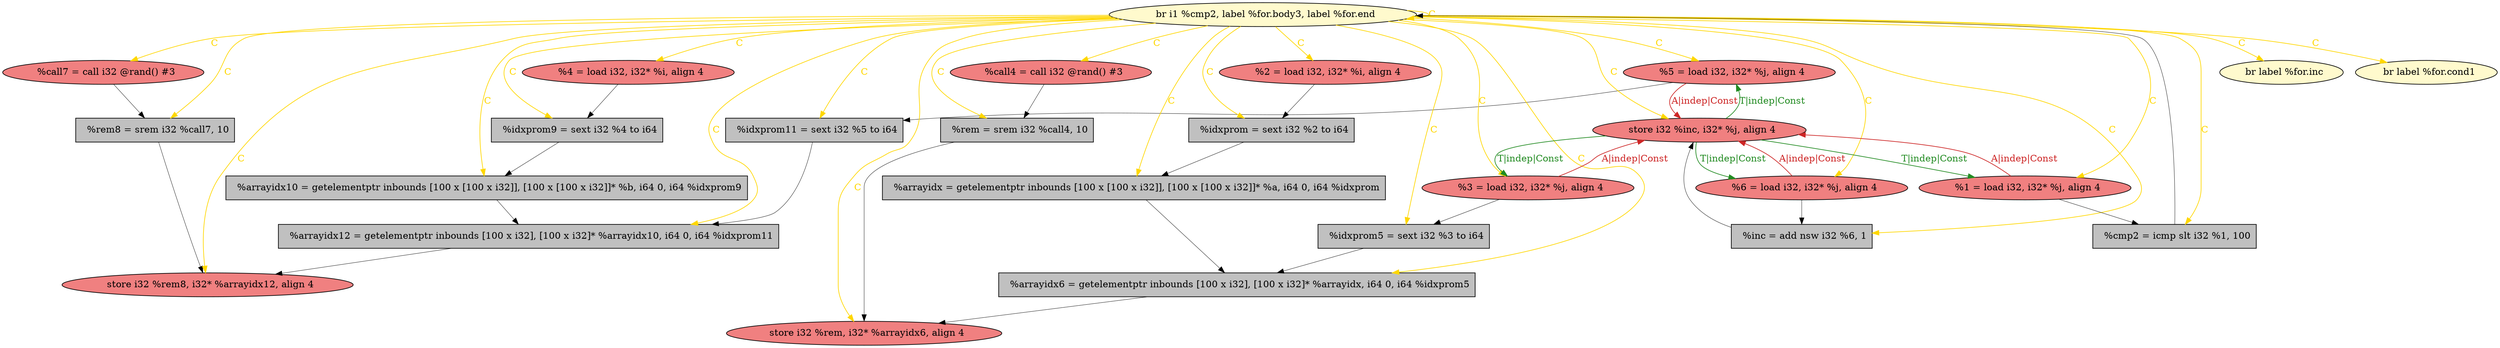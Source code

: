 
digraph G {


node1080 [fillcolor=lightcoral,label="  %4 = load i32, i32* %i, align 4",shape=ellipse,style=filled ]
node1081 [fillcolor=grey,label="  %arrayidx = getelementptr inbounds [100 x [100 x i32]], [100 x [100 x i32]]* %a, i64 0, i64 %idxprom",shape=rectangle,style=filled ]
node1078 [fillcolor=lightcoral,label="  %2 = load i32, i32* %i, align 4",shape=ellipse,style=filled ]
node1077 [fillcolor=grey,label="  %arrayidx10 = getelementptr inbounds [100 x [100 x i32]], [100 x [100 x i32]]* %b, i64 0, i64 %idxprom9",shape=rectangle,style=filled ]
node1076 [fillcolor=lightcoral,label="  %5 = load i32, i32* %j, align 4",shape=ellipse,style=filled ]
node1075 [fillcolor=lightcoral,label="  %6 = load i32, i32* %j, align 4",shape=ellipse,style=filled ]
node1079 [fillcolor=grey,label="  %idxprom5 = sext i32 %3 to i64",shape=rectangle,style=filled ]
node1060 [fillcolor=lightcoral,label="  %call7 = call i32 @rand() #3",shape=ellipse,style=filled ]
node1058 [fillcolor=grey,label="  %rem8 = srem i32 %call7, 10",shape=rectangle,style=filled ]
node1063 [fillcolor=grey,label="  %idxprom = sext i32 %2 to i64",shape=rectangle,style=filled ]
node1061 [fillcolor=lightcoral,label="  store i32 %rem, i32* %arrayidx6, align 4",shape=ellipse,style=filled ]
node1059 [fillcolor=lemonchiffon,label="  br i1 %cmp2, label %for.body3, label %for.end",shape=ellipse,style=filled ]
node1083 [fillcolor=grey,label="  %rem = srem i32 %call4, 10",shape=rectangle,style=filled ]
node1064 [fillcolor=grey,label="  %cmp2 = icmp slt i32 %1, 100",shape=rectangle,style=filled ]
node1065 [fillcolor=grey,label="  %idxprom9 = sext i32 %4 to i64",shape=rectangle,style=filled ]
node1074 [fillcolor=grey,label="  %idxprom11 = sext i32 %5 to i64",shape=rectangle,style=filled ]
node1062 [fillcolor=grey,label="  %arrayidx6 = getelementptr inbounds [100 x i32], [100 x i32]* %arrayidx, i64 0, i64 %idxprom5",shape=rectangle,style=filled ]
node1067 [fillcolor=lightcoral,label="  %1 = load i32, i32* %j, align 4",shape=ellipse,style=filled ]
node1068 [fillcolor=lightcoral,label="  store i32 %rem8, i32* %arrayidx12, align 4",shape=ellipse,style=filled ]
node1066 [fillcolor=lightcoral,label="  %3 = load i32, i32* %j, align 4",shape=ellipse,style=filled ]
node1070 [fillcolor=lemonchiffon,label="  br label %for.inc",shape=ellipse,style=filled ]
node1082 [fillcolor=lightcoral,label="  %call4 = call i32 @rand() #3",shape=ellipse,style=filled ]
node1069 [fillcolor=lemonchiffon,label="  br label %for.cond1",shape=ellipse,style=filled ]
node1071 [fillcolor=grey,label="  %arrayidx12 = getelementptr inbounds [100 x i32], [100 x i32]* %arrayidx10, i64 0, i64 %idxprom11",shape=rectangle,style=filled ]
node1072 [fillcolor=grey,label="  %inc = add nsw i32 %6, 1",shape=rectangle,style=filled ]
node1073 [fillcolor=lightcoral,label="  store i32 %inc, i32* %j, align 4",shape=ellipse,style=filled ]

node1059->node1082 [style=solid,color=gold,label="C",penwidth=1.0,fontcolor=gold ]
node1059->node1067 [style=solid,color=gold,label="C",penwidth=1.0,fontcolor=gold ]
node1079->node1062 [style=solid,color=black,label="",penwidth=0.5,fontcolor=black ]
node1059->node1075 [style=solid,color=gold,label="C",penwidth=1.0,fontcolor=gold ]
node1073->node1075 [style=solid,color=forestgreen,label="T|indep|Const",penwidth=1.0,fontcolor=forestgreen ]
node1073->node1067 [style=solid,color=forestgreen,label="T|indep|Const",penwidth=1.0,fontcolor=forestgreen ]
node1067->node1073 [style=solid,color=firebrick3,label="A|indep|Const",penwidth=1.0,fontcolor=firebrick3 ]
node1076->node1073 [style=solid,color=firebrick3,label="A|indep|Const",penwidth=1.0,fontcolor=firebrick3 ]
node1066->node1073 [style=solid,color=firebrick3,label="A|indep|Const",penwidth=1.0,fontcolor=firebrick3 ]
node1065->node1077 [style=solid,color=black,label="",penwidth=0.5,fontcolor=black ]
node1066->node1079 [style=solid,color=black,label="",penwidth=0.5,fontcolor=black ]
node1060->node1058 [style=solid,color=black,label="",penwidth=0.5,fontcolor=black ]
node1081->node1062 [style=solid,color=black,label="",penwidth=0.5,fontcolor=black ]
node1059->node1076 [style=solid,color=gold,label="C",penwidth=1.0,fontcolor=gold ]
node1072->node1073 [style=solid,color=black,label="",penwidth=0.5,fontcolor=black ]
node1073->node1076 [style=solid,color=forestgreen,label="T|indep|Const",penwidth=1.0,fontcolor=forestgreen ]
node1062->node1061 [style=solid,color=black,label="",penwidth=0.5,fontcolor=black ]
node1076->node1074 [style=solid,color=black,label="",penwidth=0.5,fontcolor=black ]
node1059->node1083 [style=solid,color=gold,label="C",penwidth=1.0,fontcolor=gold ]
node1083->node1061 [style=solid,color=black,label="",penwidth=0.5,fontcolor=black ]
node1075->node1073 [style=solid,color=firebrick3,label="A|indep|Const",penwidth=1.0,fontcolor=firebrick3 ]
node1059->node1078 [style=solid,color=gold,label="C",penwidth=1.0,fontcolor=gold ]
node1059->node1073 [style=solid,color=gold,label="C",penwidth=1.0,fontcolor=gold ]
node1080->node1065 [style=solid,color=black,label="",penwidth=0.5,fontcolor=black ]
node1075->node1072 [style=solid,color=black,label="",penwidth=0.5,fontcolor=black ]
node1059->node1066 [style=solid,color=gold,label="C",penwidth=1.0,fontcolor=gold ]
node1059->node1058 [style=solid,color=gold,label="C",penwidth=1.0,fontcolor=gold ]
node1063->node1081 [style=solid,color=black,label="",penwidth=0.5,fontcolor=black ]
node1059->node1068 [style=solid,color=gold,label="C",penwidth=1.0,fontcolor=gold ]
node1059->node1070 [style=solid,color=gold,label="C",penwidth=1.0,fontcolor=gold ]
node1071->node1068 [style=solid,color=black,label="",penwidth=0.5,fontcolor=black ]
node1082->node1083 [style=solid,color=black,label="",penwidth=0.5,fontcolor=black ]
node1059->node1077 [style=solid,color=gold,label="C",penwidth=1.0,fontcolor=gold ]
node1059->node1065 [style=solid,color=gold,label="C",penwidth=1.0,fontcolor=gold ]
node1059->node1071 [style=solid,color=gold,label="C",penwidth=1.0,fontcolor=gold ]
node1059->node1072 [style=solid,color=gold,label="C",penwidth=1.0,fontcolor=gold ]
node1059->node1061 [style=solid,color=gold,label="C",penwidth=1.0,fontcolor=gold ]
node1059->node1080 [style=solid,color=gold,label="C",penwidth=1.0,fontcolor=gold ]
node1077->node1071 [style=solid,color=black,label="",penwidth=0.5,fontcolor=black ]
node1073->node1066 [style=solid,color=forestgreen,label="T|indep|Const",penwidth=1.0,fontcolor=forestgreen ]
node1059->node1079 [style=solid,color=gold,label="C",penwidth=1.0,fontcolor=gold ]
node1059->node1060 [style=solid,color=gold,label="C",penwidth=1.0,fontcolor=gold ]
node1059->node1063 [style=solid,color=gold,label="C",penwidth=1.0,fontcolor=gold ]
node1074->node1071 [style=solid,color=black,label="",penwidth=0.5,fontcolor=black ]
node1059->node1069 [style=solid,color=gold,label="C",penwidth=1.0,fontcolor=gold ]
node1059->node1062 [style=solid,color=gold,label="C",penwidth=1.0,fontcolor=gold ]
node1078->node1063 [style=solid,color=black,label="",penwidth=0.5,fontcolor=black ]
node1059->node1074 [style=solid,color=gold,label="C",penwidth=1.0,fontcolor=gold ]
node1059->node1064 [style=solid,color=gold,label="C",penwidth=1.0,fontcolor=gold ]
node1058->node1068 [style=solid,color=black,label="",penwidth=0.5,fontcolor=black ]
node1064->node1059 [style=solid,color=black,label="",penwidth=0.5,fontcolor=black ]
node1059->node1059 [style=solid,color=gold,label="C",penwidth=1.0,fontcolor=gold ]
node1067->node1064 [style=solid,color=black,label="",penwidth=0.5,fontcolor=black ]
node1059->node1081 [style=solid,color=gold,label="C",penwidth=1.0,fontcolor=gold ]


}
